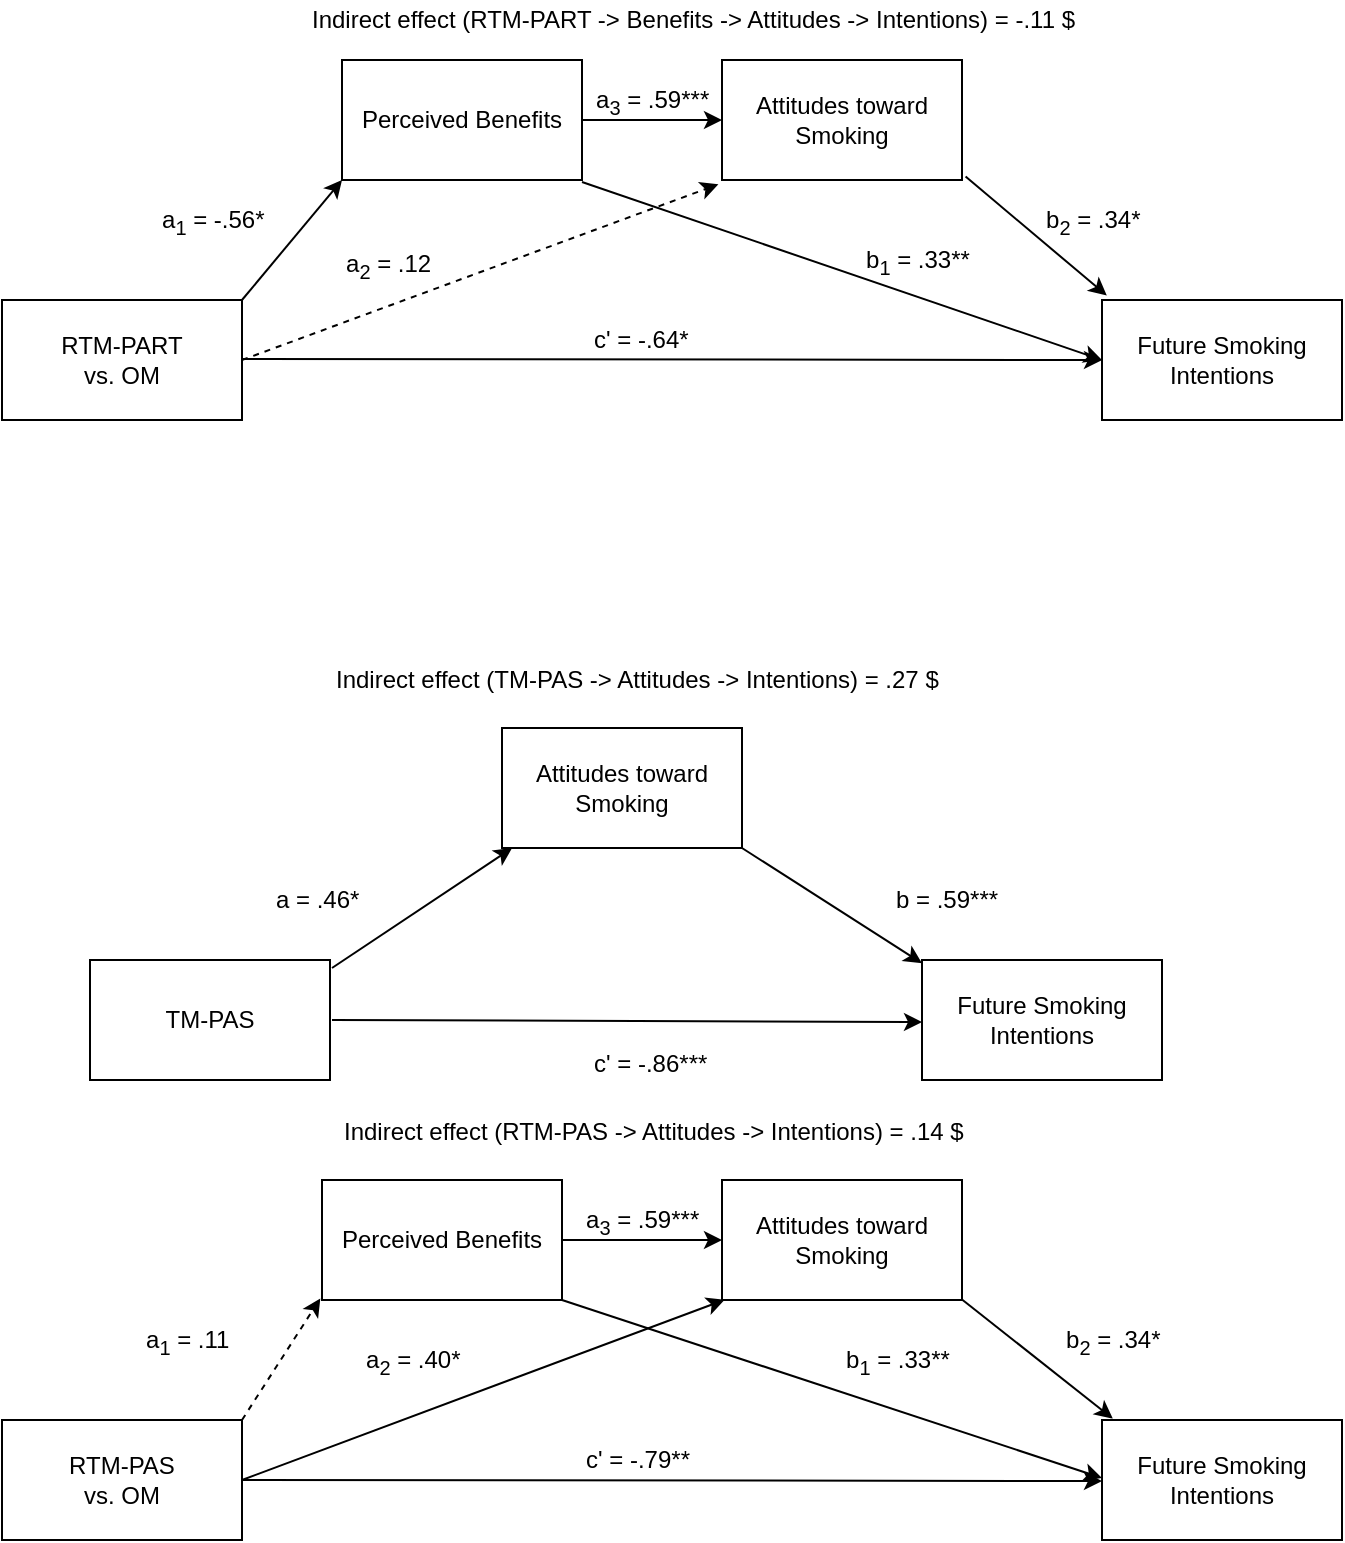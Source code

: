 <mxfile version="12.5.5" type="github"><diagram id="VoFLqr6qbXAysXTLZS24" name="Page-1"><mxGraphModel dx="640" dy="456" grid="1" gridSize="10" guides="1" tooltips="1" connect="1" arrows="1" fold="1" page="1" pageScale="1" pageWidth="827" pageHeight="1169" math="0" shadow="0"><root><mxCell id="0"/><mxCell id="1" parent="0"/><mxCell id="KA4Vn77G2BXHQ5LwoBZZ-1" value="RTM-PART&lt;br&gt;vs. OM" style="rounded=0;whiteSpace=wrap;html=1;" parent="1" vertex="1"><mxGeometry x="30" y="310" width="120" height="60" as="geometry"/></mxCell><mxCell id="KA4Vn77G2BXHQ5LwoBZZ-2" value="Perceived Benefits" style="rounded=0;whiteSpace=wrap;html=1;" parent="1" vertex="1"><mxGeometry x="200" y="190" width="120" height="60" as="geometry"/></mxCell><mxCell id="KA4Vn77G2BXHQ5LwoBZZ-4" value="Future Smoking Intentions" style="rounded=0;whiteSpace=wrap;html=1;" parent="1" vertex="1"><mxGeometry x="580" y="310" width="120" height="60" as="geometry"/></mxCell><mxCell id="KA4Vn77G2BXHQ5LwoBZZ-6" value="Attitudes toward Smoking" style="rounded=0;whiteSpace=wrap;html=1;" parent="1" vertex="1"><mxGeometry x="390" y="190" width="120" height="60" as="geometry"/></mxCell><mxCell id="KA4Vn77G2BXHQ5LwoBZZ-10" value="" style="endArrow=classic;html=1;entryX=0;entryY=1;entryDx=0;entryDy=0;entryPerimeter=0;" parent="1" target="KA4Vn77G2BXHQ5LwoBZZ-2" edge="1"><mxGeometry width="50" height="50" relative="1" as="geometry"><mxPoint x="150" y="310" as="sourcePoint"/><mxPoint x="200" y="260" as="targetPoint"/></mxGeometry></mxCell><mxCell id="KA4Vn77G2BXHQ5LwoBZZ-12" value="" style="endArrow=classic;html=1;entryX=0.02;entryY=-0.037;entryDx=0;entryDy=0;entryPerimeter=0;exitX=1.015;exitY=0.971;exitDx=0;exitDy=0;exitPerimeter=0;" parent="1" source="KA4Vn77G2BXHQ5LwoBZZ-6" target="KA4Vn77G2BXHQ5LwoBZZ-4" edge="1"><mxGeometry width="50" height="50" relative="1" as="geometry"><mxPoint x="480" y="250" as="sourcePoint"/><mxPoint x="540" y="250" as="targetPoint"/></mxGeometry></mxCell><mxCell id="KA4Vn77G2BXHQ5LwoBZZ-19" value="" style="endArrow=classic;html=1;entryX=0;entryY=0.5;entryDx=0;entryDy=0;" parent="1" target="KA4Vn77G2BXHQ5LwoBZZ-6" edge="1"><mxGeometry width="50" height="50" relative="1" as="geometry"><mxPoint x="320" y="220" as="sourcePoint"/><mxPoint x="370" y="170" as="targetPoint"/></mxGeometry></mxCell><mxCell id="KA4Vn77G2BXHQ5LwoBZZ-24" value="" style="endArrow=classic;html=1;strokeColor=none;" parent="1" edge="1"><mxGeometry width="50" height="50" relative="1" as="geometry"><mxPoint x="150" y="338.5" as="sourcePoint"/><mxPoint x="580" y="339" as="targetPoint"/></mxGeometry></mxCell><mxCell id="KA4Vn77G2BXHQ5LwoBZZ-26" value="c' = -.64*" style="text;html=1;resizable=0;points=[];autosize=1;align=left;verticalAlign=top;spacingTop=-4;" parent="1" vertex="1"><mxGeometry x="324" y="320" width="60" height="20" as="geometry"/></mxCell><mxCell id="KA4Vn77G2BXHQ5LwoBZZ-27" value="a&lt;sub&gt;1&lt;/sub&gt; = -.56*" style="text;html=1;resizable=0;points=[];autosize=1;align=left;verticalAlign=top;spacingTop=-4;" parent="1" vertex="1"><mxGeometry x="108" y="260" width="70" height="20" as="geometry"/></mxCell><mxCell id="KA4Vn77G2BXHQ5LwoBZZ-28" value="a&lt;sub&gt;3&lt;/sub&gt; = .59***" style="text;html=1;resizable=0;points=[];autosize=1;align=left;verticalAlign=top;spacingTop=-4;" parent="1" vertex="1"><mxGeometry x="325" y="200" width="70" height="20" as="geometry"/></mxCell><mxCell id="KA4Vn77G2BXHQ5LwoBZZ-29" value="" style="endArrow=classic;dashed=1;html=1;entryX=-0.015;entryY=1.036;entryDx=0;entryDy=0;entryPerimeter=0;endFill=1;" parent="1" target="KA4Vn77G2BXHQ5LwoBZZ-6" edge="1"><mxGeometry width="50" height="50" relative="1" as="geometry"><mxPoint x="150" y="340" as="sourcePoint"/><mxPoint x="200" y="290" as="targetPoint"/></mxGeometry></mxCell><mxCell id="KA4Vn77G2BXHQ5LwoBZZ-31" value="a&lt;sub&gt;2&lt;/sub&gt; = .40*" style="text;html=1;resizable=0;points=[];autosize=1;align=left;verticalAlign=top;spacingTop=-4;" parent="1" vertex="1"><mxGeometry x="210" y="830" width="60" height="20" as="geometry"/></mxCell><mxCell id="KA4Vn77G2BXHQ5LwoBZZ-32" value="b&lt;sub&gt;2&lt;/sub&gt; = .34*" style="text;html=1;resizable=0;points=[];autosize=1;align=left;verticalAlign=top;spacingTop=-4;" parent="1" vertex="1"><mxGeometry x="550" y="260" width="60" height="20" as="geometry"/></mxCell><mxCell id="KA4Vn77G2BXHQ5LwoBZZ-33" value="" style="endArrow=classic;html=1;" parent="1" edge="1"><mxGeometry width="50" height="50" relative="1" as="geometry"><mxPoint x="320" y="251" as="sourcePoint"/><mxPoint x="580" y="340" as="targetPoint"/></mxGeometry></mxCell><mxCell id="KA4Vn77G2BXHQ5LwoBZZ-34" value="b&lt;sub&gt;1&lt;/sub&gt; = .33**" style="text;html=1;resizable=0;points=[];autosize=1;align=left;verticalAlign=top;spacingTop=-4;" parent="1" vertex="1"><mxGeometry x="460" y="280" width="70" height="20" as="geometry"/></mxCell><mxCell id="KA4Vn77G2BXHQ5LwoBZZ-35" value="Indirect effect (RTM-PART -&amp;gt; Benefits -&amp;gt; Attitudes -&amp;gt; Intentions) = -.11 $" style="text;html=1;resizable=0;points=[];autosize=1;align=left;verticalAlign=top;spacingTop=-4;" parent="1" vertex="1"><mxGeometry x="183" y="160" width="400" height="20" as="geometry"/></mxCell><mxCell id="KA4Vn77G2BXHQ5LwoBZZ-36" value="TM-PAS" style="rounded=0;whiteSpace=wrap;html=1;" parent="1" vertex="1"><mxGeometry x="74" y="640" width="120" height="60" as="geometry"/></mxCell><mxCell id="KA4Vn77G2BXHQ5LwoBZZ-37" value="Attitudes toward Smoking" style="rounded=0;whiteSpace=wrap;html=1;" parent="1" vertex="1"><mxGeometry x="280" y="524" width="120" height="60" as="geometry"/></mxCell><mxCell id="KA4Vn77G2BXHQ5LwoBZZ-39" value="Future Smoking Intentions" style="rounded=0;whiteSpace=wrap;html=1;" parent="1" vertex="1"><mxGeometry x="490" y="640" width="120" height="60" as="geometry"/></mxCell><mxCell id="KA4Vn77G2BXHQ5LwoBZZ-41" value="" style="endArrow=classic;html=1;" parent="1" edge="1"><mxGeometry width="50" height="50" relative="1" as="geometry"><mxPoint x="195" y="670" as="sourcePoint"/><mxPoint x="490" y="671" as="targetPoint"/></mxGeometry></mxCell><mxCell id="KA4Vn77G2BXHQ5LwoBZZ-44" value="" style="endArrow=classic;html=1;entryX=0.042;entryY=1;entryDx=0;entryDy=0;entryPerimeter=0;" parent="1" target="KA4Vn77G2BXHQ5LwoBZZ-37" edge="1"><mxGeometry width="50" height="50" relative="1" as="geometry"><mxPoint x="195" y="644" as="sourcePoint"/><mxPoint x="335" y="614" as="targetPoint"/></mxGeometry></mxCell><mxCell id="KA4Vn77G2BXHQ5LwoBZZ-55" value="" style="endArrow=classic;html=1;entryX=0;entryY=0.027;entryDx=0;entryDy=0;entryPerimeter=0;" parent="1" target="KA4Vn77G2BXHQ5LwoBZZ-39" edge="1"><mxGeometry width="50" height="50" relative="1" as="geometry"><mxPoint x="400" y="584" as="sourcePoint"/><mxPoint x="600" y="594" as="targetPoint"/></mxGeometry></mxCell><mxCell id="KA4Vn77G2BXHQ5LwoBZZ-58" value="a = .46*" style="text;html=1;resizable=0;points=[];autosize=1;align=left;verticalAlign=top;spacingTop=-4;" parent="1" vertex="1"><mxGeometry x="165" y="600" width="60" height="20" as="geometry"/></mxCell><mxCell id="KA4Vn77G2BXHQ5LwoBZZ-59" value="b = .59***" style="text;html=1;resizable=0;points=[];autosize=1;align=left;verticalAlign=top;spacingTop=-4;" parent="1" vertex="1"><mxGeometry x="475" y="600" width="70" height="20" as="geometry"/></mxCell><mxCell id="KA4Vn77G2BXHQ5LwoBZZ-60" value="c' = -.86***" style="text;html=1;resizable=0;points=[];autosize=1;align=left;verticalAlign=top;spacingTop=-4;" parent="1" vertex="1"><mxGeometry x="324" y="682" width="70" height="20" as="geometry"/></mxCell><mxCell id="KA4Vn77G2BXHQ5LwoBZZ-61" value="Indirect effect (TM-PAS -&amp;gt; Attitudes -&amp;gt; Intentions) = .27 $" style="text;html=1;resizable=0;points=[];autosize=1;align=left;verticalAlign=top;spacingTop=-4;" parent="1" vertex="1"><mxGeometry x="195" y="490" width="320" height="20" as="geometry"/></mxCell><mxCell id="MeNQMWQtIjlh-BUCq2rx-1" value="Perceived Benefits" style="rounded=0;whiteSpace=wrap;html=1;" parent="1" vertex="1"><mxGeometry x="190" y="750" width="120" height="60" as="geometry"/></mxCell><mxCell id="MeNQMWQtIjlh-BUCq2rx-2" value="a&lt;sub&gt;3&lt;/sub&gt; = .59***" style="text;html=1;resizable=0;points=[];autosize=1;align=left;verticalAlign=top;spacingTop=-4;" parent="1" vertex="1"><mxGeometry x="320" y="760" width="70" height="20" as="geometry"/></mxCell><mxCell id="MeNQMWQtIjlh-BUCq2rx-3" value="Attitudes toward Smoking" style="rounded=0;whiteSpace=wrap;html=1;" parent="1" vertex="1"><mxGeometry x="390" y="750" width="120" height="60" as="geometry"/></mxCell><mxCell id="MeNQMWQtIjlh-BUCq2rx-4" value="RTM-PAS&lt;br&gt;vs. OM" style="rounded=0;whiteSpace=wrap;html=1;" parent="1" vertex="1"><mxGeometry x="30" y="870" width="120" height="60" as="geometry"/></mxCell><mxCell id="MeNQMWQtIjlh-BUCq2rx-5" value="Future Smoking Intentions" style="rounded=0;whiteSpace=wrap;html=1;" parent="1" vertex="1"><mxGeometry x="580" y="870" width="120" height="60" as="geometry"/></mxCell><mxCell id="MeNQMWQtIjlh-BUCq2rx-6" value="" style="endArrow=classic;html=1;" parent="1" edge="1"><mxGeometry width="50" height="50" relative="1" as="geometry"><mxPoint x="150" y="900" as="sourcePoint"/><mxPoint x="580" y="900.5" as="targetPoint"/></mxGeometry></mxCell><mxCell id="MeNQMWQtIjlh-BUCq2rx-7" value="" style="endArrow=classic;html=1;entryX=0.02;entryY=-0.037;entryDx=0;entryDy=0;entryPerimeter=0;exitX=1;exitY=0.996;exitDx=0;exitDy=0;exitPerimeter=0;" parent="1" source="MeNQMWQtIjlh-BUCq2rx-3" edge="1"><mxGeometry width="50" height="50" relative="1" as="geometry"><mxPoint x="514.8" y="809.76" as="sourcePoint"/><mxPoint x="585.4" y="869.28" as="targetPoint"/></mxGeometry></mxCell><mxCell id="MeNQMWQtIjlh-BUCq2rx-8" value="" style="endArrow=classic;html=1;" parent="1" edge="1"><mxGeometry width="50" height="50" relative="1" as="geometry"><mxPoint x="310" y="810" as="sourcePoint"/><mxPoint x="580" y="899" as="targetPoint"/></mxGeometry></mxCell><mxCell id="MeNQMWQtIjlh-BUCq2rx-9" value="a&lt;sub&gt;1&lt;/sub&gt; = .11" style="text;html=1;resizable=0;points=[];autosize=1;align=left;verticalAlign=top;spacingTop=-4;" parent="1" vertex="1"><mxGeometry x="100" y="820" width="60" height="20" as="geometry"/></mxCell><mxCell id="MeNQMWQtIjlh-BUCq2rx-12" value="c' = -.79**" style="text;html=1;resizable=0;points=[];autosize=1;align=left;verticalAlign=top;spacingTop=-4;" parent="1" vertex="1"><mxGeometry x="320" y="880" width="70" height="20" as="geometry"/></mxCell><mxCell id="MeNQMWQtIjlh-BUCq2rx-13" value="b&lt;sub&gt;2&lt;/sub&gt; = .34*" style="text;html=1;resizable=0;points=[];autosize=1;align=left;verticalAlign=top;spacingTop=-4;" parent="1" vertex="1"><mxGeometry x="560" y="820" width="60" height="20" as="geometry"/></mxCell><mxCell id="MeNQMWQtIjlh-BUCq2rx-14" value="b&lt;sub&gt;1&lt;/sub&gt; = .33**" style="text;html=1;resizable=0;points=[];autosize=1;align=left;verticalAlign=top;spacingTop=-4;" parent="1" vertex="1"><mxGeometry x="450" y="830" width="70" height="20" as="geometry"/></mxCell><mxCell id="MeNQMWQtIjlh-BUCq2rx-16" value="" style="endArrow=classic;html=1;exitX=1;exitY=0.5;exitDx=0;exitDy=0;" parent="1" source="MeNQMWQtIjlh-BUCq2rx-1" edge="1"><mxGeometry width="50" height="50" relative="1" as="geometry"><mxPoint x="314" y="780" as="sourcePoint"/><mxPoint x="390" y="780" as="targetPoint"/></mxGeometry></mxCell><mxCell id="MeNQMWQtIjlh-BUCq2rx-17" value="" style="endArrow=classic;html=1;entryX=0.011;entryY=0.998;entryDx=0;entryDy=0;entryPerimeter=0;" parent="1" target="MeNQMWQtIjlh-BUCq2rx-3" edge="1"><mxGeometry width="50" height="50" relative="1" as="geometry"><mxPoint x="150" y="900" as="sourcePoint"/><mxPoint x="200" y="850" as="targetPoint"/></mxGeometry></mxCell><mxCell id="MeNQMWQtIjlh-BUCq2rx-18" value="" style="endArrow=classic;dashed=1;html=1;entryX=-0.007;entryY=0.987;entryDx=0;entryDy=0;entryPerimeter=0;endFill=1;" parent="1" target="MeNQMWQtIjlh-BUCq2rx-1" edge="1"><mxGeometry width="50" height="50" relative="1" as="geometry"><mxPoint x="150" y="870" as="sourcePoint"/><mxPoint x="200" y="820" as="targetPoint"/></mxGeometry></mxCell><mxCell id="MeNQMWQtIjlh-BUCq2rx-19" value="&lt;span style=&quot;font-family: &amp;#34;helvetica&amp;#34; , &amp;#34;arial&amp;#34; , sans-serif ; font-size: 0px&quot;&gt;%3CmxGraphModel%3E%3Croot%3E%3CmxCell%20id%3D%220%22%2F%3E%3CmxCell%20id%3D%221%22%20parent%3D%220%22%2F%3E%3CmxCell%20id%3D%222%22%20value%3D%22a%26lt%3Bsub%26gt%3B2%26lt%3B%2Fsub%26gt%3B%20%3D%20.40*%22%20style%3D%22text%3Bhtml%3D1%3Bresizable%3D0%3Bpoints%3D%5B%5D%3Bautosize%3D1%3Balign%3Dleft%3BverticalAlign%3Dtop%3BspacingTop%3D-4%3B%22%20vertex%3D%221%22%20parent%3D%221%22%3E%3CmxGeometry%20x%3D%22210%22%20y%3D%22830%22%20width%3D%2260%22%20height%3D%2220%22%20as%3D%22geometry%22%2F%3E%3C%2FmxCell%3E%3C%2Froot%3E%3C%2FmxGraphModel%3E&lt;/span&gt;" style="text;html=1;resizable=0;points=[];autosize=1;align=left;verticalAlign=top;spacingTop=-4;" parent="1" vertex="1"><mxGeometry x="233" y="283" width="20" height="20" as="geometry"/></mxCell><mxCell id="MeNQMWQtIjlh-BUCq2rx-20" value="a&lt;sub&gt;2&lt;/sub&gt; = .12" style="text;html=1;resizable=0;points=[];autosize=1;align=left;verticalAlign=top;spacingTop=-4;" parent="1" vertex="1"><mxGeometry x="200" y="281.5" width="60" height="20" as="geometry"/></mxCell><mxCell id="MeNQMWQtIjlh-BUCq2rx-21" value="Indirect effect (RTM-PAS -&amp;gt; Attitudes -&amp;gt; Intentions) = .14 $" style="text;html=1;resizable=0;points=[];autosize=1;align=left;verticalAlign=top;spacingTop=-4;" parent="1" vertex="1"><mxGeometry x="199" y="716" width="330" height="20" as="geometry"/></mxCell><mxCell id="IZNauL8GEJkRG5HfgAbW-2" value="" style="endArrow=classic;html=1;" edge="1" parent="1"><mxGeometry width="50" height="50" relative="1" as="geometry"><mxPoint x="150" y="339.5" as="sourcePoint"/><mxPoint x="580" y="340" as="targetPoint"/></mxGeometry></mxCell></root></mxGraphModel></diagram></mxfile>